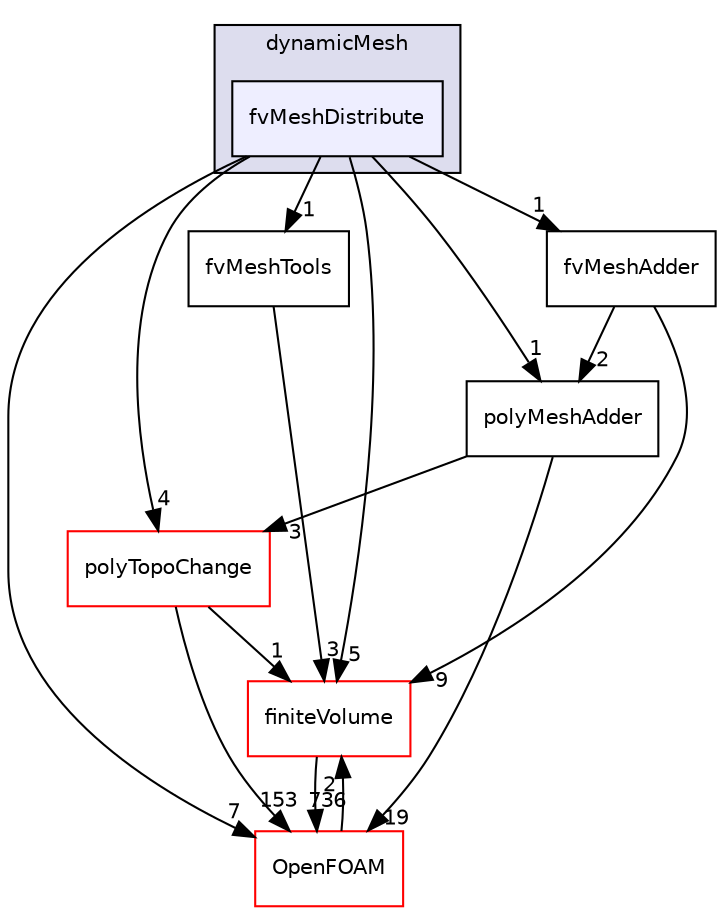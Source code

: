 digraph "src/dynamicMesh/fvMeshDistribute" {
  bgcolor=transparent;
  compound=true
  node [ fontsize="10", fontname="Helvetica"];
  edge [ labelfontsize="10", labelfontname="Helvetica"];
  subgraph clusterdir_63742796c427c97a292c80f7db71da36 {
    graph [ bgcolor="#ddddee", pencolor="black", label="dynamicMesh" fontname="Helvetica", fontsize="10", URL="dir_63742796c427c97a292c80f7db71da36.html"]
  dir_577773e1069a916ae356340e1642450c [shape=box, label="fvMeshDistribute", style="filled", fillcolor="#eeeeff", pencolor="black", URL="dir_577773e1069a916ae356340e1642450c.html"];
  }
  dir_9bd15774b555cf7259a6fa18f99fe99b [shape=box label="finiteVolume" color="red" URL="dir_9bd15774b555cf7259a6fa18f99fe99b.html"];
  dir_1dcc9f8d039401a5088c21c8f851d182 [shape=box label="polyTopoChange" color="red" URL="dir_1dcc9f8d039401a5088c21c8f851d182.html"];
  dir_e23327a71743ffe75713f6a7da1ee175 [shape=box label="polyMeshAdder" URL="dir_e23327a71743ffe75713f6a7da1ee175.html"];
  dir_440af7b05d14cff8b6286d0b48f1a437 [shape=box label="fvMeshAdder" URL="dir_440af7b05d14cff8b6286d0b48f1a437.html"];
  dir_752ee2ea52ff243b3df9acf90ed8ee84 [shape=box label="fvMeshTools" URL="dir_752ee2ea52ff243b3df9acf90ed8ee84.html"];
  dir_c5473ff19b20e6ec4dfe5c310b3778a8 [shape=box label="OpenFOAM" color="red" URL="dir_c5473ff19b20e6ec4dfe5c310b3778a8.html"];
  dir_577773e1069a916ae356340e1642450c->dir_9bd15774b555cf7259a6fa18f99fe99b [headlabel="5", labeldistance=1.5 headhref="dir_000809_000894.html"];
  dir_577773e1069a916ae356340e1642450c->dir_1dcc9f8d039401a5088c21c8f851d182 [headlabel="4", labeldistance=1.5 headhref="dir_000809_000842.html"];
  dir_577773e1069a916ae356340e1642450c->dir_e23327a71743ffe75713f6a7da1ee175 [headlabel="1", labeldistance=1.5 headhref="dir_000809_000840.html"];
  dir_577773e1069a916ae356340e1642450c->dir_440af7b05d14cff8b6286d0b48f1a437 [headlabel="1", labeldistance=1.5 headhref="dir_000809_000808.html"];
  dir_577773e1069a916ae356340e1642450c->dir_752ee2ea52ff243b3df9acf90ed8ee84 [headlabel="1", labeldistance=1.5 headhref="dir_000809_000810.html"];
  dir_577773e1069a916ae356340e1642450c->dir_c5473ff19b20e6ec4dfe5c310b3778a8 [headlabel="7", labeldistance=1.5 headhref="dir_000809_001888.html"];
  dir_9bd15774b555cf7259a6fa18f99fe99b->dir_c5473ff19b20e6ec4dfe5c310b3778a8 [headlabel="736", labeldistance=1.5 headhref="dir_000894_001888.html"];
  dir_e23327a71743ffe75713f6a7da1ee175->dir_1dcc9f8d039401a5088c21c8f851d182 [headlabel="3", labeldistance=1.5 headhref="dir_000840_000842.html"];
  dir_e23327a71743ffe75713f6a7da1ee175->dir_c5473ff19b20e6ec4dfe5c310b3778a8 [headlabel="19", labeldistance=1.5 headhref="dir_000840_001888.html"];
  dir_1dcc9f8d039401a5088c21c8f851d182->dir_9bd15774b555cf7259a6fa18f99fe99b [headlabel="1", labeldistance=1.5 headhref="dir_000842_000894.html"];
  dir_1dcc9f8d039401a5088c21c8f851d182->dir_c5473ff19b20e6ec4dfe5c310b3778a8 [headlabel="153", labeldistance=1.5 headhref="dir_000842_001888.html"];
  dir_440af7b05d14cff8b6286d0b48f1a437->dir_9bd15774b555cf7259a6fa18f99fe99b [headlabel="9", labeldistance=1.5 headhref="dir_000808_000894.html"];
  dir_440af7b05d14cff8b6286d0b48f1a437->dir_e23327a71743ffe75713f6a7da1ee175 [headlabel="2", labeldistance=1.5 headhref="dir_000808_000840.html"];
  dir_752ee2ea52ff243b3df9acf90ed8ee84->dir_9bd15774b555cf7259a6fa18f99fe99b [headlabel="3", labeldistance=1.5 headhref="dir_000810_000894.html"];
  dir_c5473ff19b20e6ec4dfe5c310b3778a8->dir_9bd15774b555cf7259a6fa18f99fe99b [headlabel="2", labeldistance=1.5 headhref="dir_001888_000894.html"];
}

